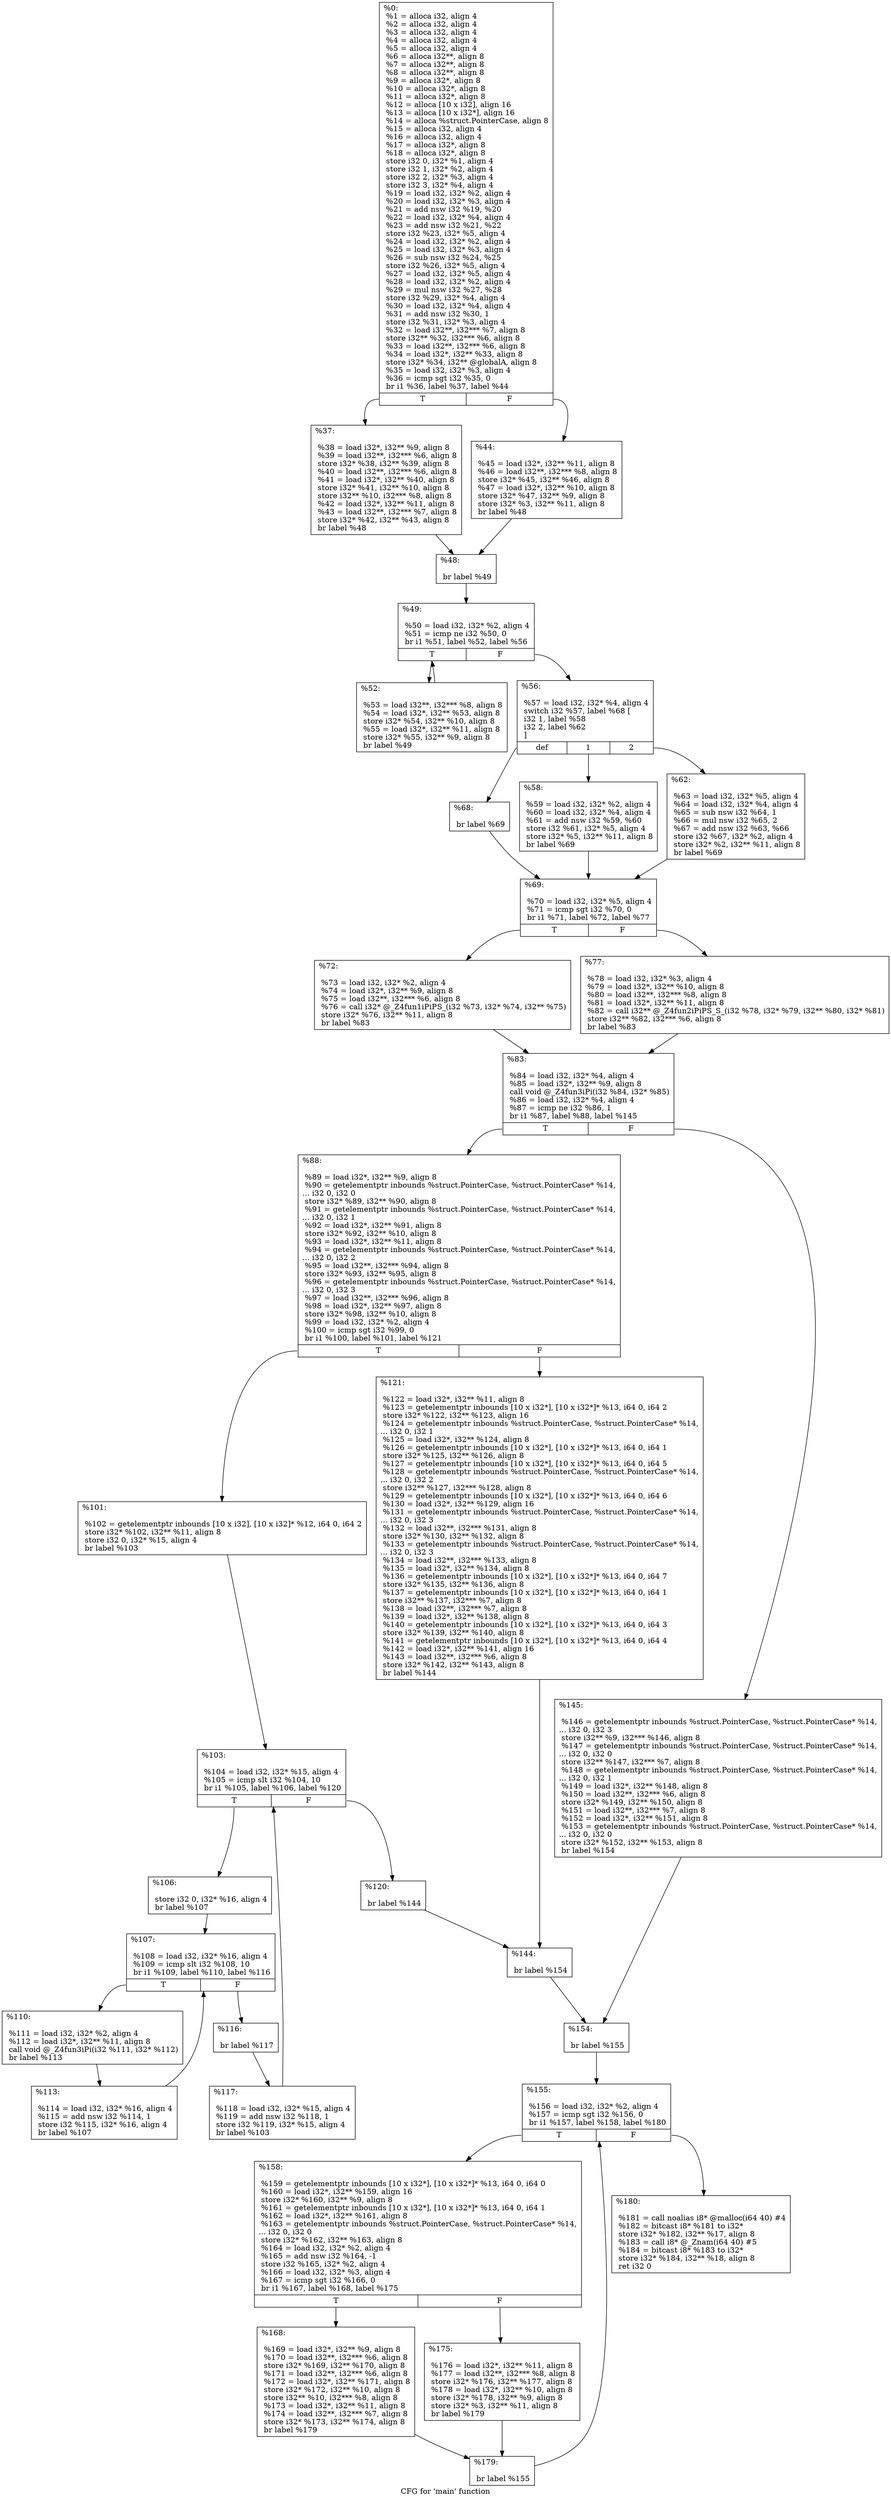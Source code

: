 digraph "CFG for 'main' function" {
	label="CFG for 'main' function";

	Node0x4177e40 [shape=record,label="{%0:\l  %1 = alloca i32, align 4\l  %2 = alloca i32, align 4\l  %3 = alloca i32, align 4\l  %4 = alloca i32, align 4\l  %5 = alloca i32, align 4\l  %6 = alloca i32**, align 8\l  %7 = alloca i32**, align 8\l  %8 = alloca i32**, align 8\l  %9 = alloca i32*, align 8\l  %10 = alloca i32*, align 8\l  %11 = alloca i32*, align 8\l  %12 = alloca [10 x i32], align 16\l  %13 = alloca [10 x i32*], align 16\l  %14 = alloca %struct.PointerCase, align 8\l  %15 = alloca i32, align 4\l  %16 = alloca i32, align 4\l  %17 = alloca i32*, align 8\l  %18 = alloca i32*, align 8\l  store i32 0, i32* %1, align 4\l  store i32 1, i32* %2, align 4\l  store i32 2, i32* %3, align 4\l  store i32 3, i32* %4, align 4\l  %19 = load i32, i32* %2, align 4\l  %20 = load i32, i32* %3, align 4\l  %21 = add nsw i32 %19, %20\l  %22 = load i32, i32* %4, align 4\l  %23 = add nsw i32 %21, %22\l  store i32 %23, i32* %5, align 4\l  %24 = load i32, i32* %2, align 4\l  %25 = load i32, i32* %3, align 4\l  %26 = sub nsw i32 %24, %25\l  store i32 %26, i32* %5, align 4\l  %27 = load i32, i32* %5, align 4\l  %28 = load i32, i32* %2, align 4\l  %29 = mul nsw i32 %27, %28\l  store i32 %29, i32* %4, align 4\l  %30 = load i32, i32* %4, align 4\l  %31 = add nsw i32 %30, 1\l  store i32 %31, i32* %3, align 4\l  %32 = load i32**, i32*** %7, align 8\l  store i32** %32, i32*** %6, align 8\l  %33 = load i32**, i32*** %6, align 8\l  %34 = load i32*, i32** %33, align 8\l  store i32* %34, i32** @globalA, align 8\l  %35 = load i32, i32* %3, align 4\l  %36 = icmp sgt i32 %35, 0\l  br i1 %36, label %37, label %44\l|{<s0>T|<s1>F}}"];
	Node0x4177e40:s0 -> Node0x4178060;
	Node0x4177e40:s1 -> Node0x4179a90;
	Node0x4178060 [shape=record,label="{%37:\l\l  %38 = load i32*, i32** %9, align 8\l  %39 = load i32**, i32*** %6, align 8\l  store i32* %38, i32** %39, align 8\l  %40 = load i32**, i32*** %6, align 8\l  %41 = load i32*, i32** %40, align 8\l  store i32* %41, i32** %10, align 8\l  store i32** %10, i32*** %8, align 8\l  %42 = load i32*, i32** %11, align 8\l  %43 = load i32**, i32*** %7, align 8\l  store i32* %42, i32** %43, align 8\l  br label %48\l}"];
	Node0x4178060 -> Node0x4179ff0;
	Node0x4179a90 [shape=record,label="{%44:\l\l  %45 = load i32*, i32** %11, align 8\l  %46 = load i32**, i32*** %8, align 8\l  store i32* %45, i32** %46, align 8\l  %47 = load i32*, i32** %10, align 8\l  store i32* %47, i32** %9, align 8\l  store i32* %3, i32** %11, align 8\l  br label %48\l}"];
	Node0x4179a90 -> Node0x4179ff0;
	Node0x4179ff0 [shape=record,label="{%48:\l\l  br label %49\l}"];
	Node0x4179ff0 -> Node0x417a3a0;
	Node0x417a3a0 [shape=record,label="{%49:\l\l  %50 = load i32, i32* %2, align 4\l  %51 = icmp ne i32 %50, 0\l  br i1 %51, label %52, label %56\l|{<s0>T|<s1>F}}"];
	Node0x417a3a0:s0 -> Node0x417a520;
	Node0x417a3a0:s1 -> Node0x417a570;
	Node0x417a520 [shape=record,label="{%52:\l\l  %53 = load i32**, i32*** %8, align 8\l  %54 = load i32*, i32** %53, align 8\l  store i32* %54, i32** %10, align 8\l  %55 = load i32*, i32** %11, align 8\l  store i32* %55, i32** %9, align 8\l  br label %49\l}"];
	Node0x417a520 -> Node0x417a3a0;
	Node0x417a570 [shape=record,label="{%56:\l\l  %57 = load i32, i32* %4, align 4\l  switch i32 %57, label %68 [\l    i32 1, label %58\l    i32 2, label %62\l  ]\l|{<s0>def|<s1>1|<s2>2}}"];
	Node0x417a570:s0 -> Node0x4192320;
	Node0x417a570:s1 -> Node0x4192370;
	Node0x417a570:s2 -> Node0x41923c0;
	Node0x4192370 [shape=record,label="{%58:\l\l  %59 = load i32, i32* %2, align 4\l  %60 = load i32, i32* %4, align 4\l  %61 = add nsw i32 %59, %60\l  store i32 %61, i32* %5, align 4\l  store i32* %5, i32** %11, align 8\l  br label %69\l}"];
	Node0x4192370 -> Node0x4192770;
	Node0x41923c0 [shape=record,label="{%62:\l\l  %63 = load i32, i32* %5, align 4\l  %64 = load i32, i32* %4, align 4\l  %65 = sub nsw i32 %64, 1\l  %66 = mul nsw i32 %65, 2\l  %67 = add nsw i32 %63, %66\l  store i32 %67, i32* %2, align 4\l  store i32* %2, i32** %11, align 8\l  br label %69\l}"];
	Node0x41923c0 -> Node0x4192770;
	Node0x4192320 [shape=record,label="{%68:\l\l  br label %69\l}"];
	Node0x4192320 -> Node0x4192770;
	Node0x4192770 [shape=record,label="{%69:\l\l  %70 = load i32, i32* %5, align 4\l  %71 = icmp sgt i32 %70, 0\l  br i1 %71, label %72, label %77\l|{<s0>T|<s1>F}}"];
	Node0x4192770:s0 -> Node0x4192f00;
	Node0x4192770:s1 -> Node0x4192f50;
	Node0x4192f00 [shape=record,label="{%72:\l\l  %73 = load i32, i32* %2, align 4\l  %74 = load i32*, i32** %9, align 8\l  %75 = load i32**, i32*** %6, align 8\l  %76 = call i32* @_Z4fun1iPiPS_(i32 %73, i32* %74, i32** %75)\l  store i32* %76, i32** %11, align 8\l  br label %83\l}"];
	Node0x4192f00 -> Node0x41932d0;
	Node0x4192f50 [shape=record,label="{%77:\l\l  %78 = load i32, i32* %3, align 4\l  %79 = load i32*, i32** %10, align 8\l  %80 = load i32**, i32*** %8, align 8\l  %81 = load i32*, i32** %11, align 8\l  %82 = call i32** @_Z4fun2iPiPS_S_(i32 %78, i32* %79, i32** %80, i32* %81)\l  store i32** %82, i32*** %6, align 8\l  br label %83\l}"];
	Node0x4192f50 -> Node0x41932d0;
	Node0x41932d0 [shape=record,label="{%83:\l\l  %84 = load i32, i32* %4, align 4\l  %85 = load i32*, i32** %9, align 8\l  call void @_Z4fun3iPi(i32 %84, i32* %85)\l  %86 = load i32, i32* %4, align 4\l  %87 = icmp ne i32 %86, 1\l  br i1 %87, label %88, label %145\l|{<s0>T|<s1>F}}"];
	Node0x41932d0:s0 -> Node0x4193980;
	Node0x41932d0:s1 -> Node0x41939d0;
	Node0x4193980 [shape=record,label="{%88:\l\l  %89 = load i32*, i32** %9, align 8\l  %90 = getelementptr inbounds %struct.PointerCase, %struct.PointerCase* %14,\l... i32 0, i32 0\l  store i32* %89, i32** %90, align 8\l  %91 = getelementptr inbounds %struct.PointerCase, %struct.PointerCase* %14,\l... i32 0, i32 1\l  %92 = load i32*, i32** %91, align 8\l  store i32* %92, i32** %10, align 8\l  %93 = load i32*, i32** %11, align 8\l  %94 = getelementptr inbounds %struct.PointerCase, %struct.PointerCase* %14,\l... i32 0, i32 2\l  %95 = load i32**, i32*** %94, align 8\l  store i32* %93, i32** %95, align 8\l  %96 = getelementptr inbounds %struct.PointerCase, %struct.PointerCase* %14,\l... i32 0, i32 3\l  %97 = load i32**, i32*** %96, align 8\l  %98 = load i32*, i32** %97, align 8\l  store i32* %98, i32** %10, align 8\l  %99 = load i32, i32* %2, align 4\l  %100 = icmp sgt i32 %99, 0\l  br i1 %100, label %101, label %121\l|{<s0>T|<s1>F}}"];
	Node0x4193980:s0 -> Node0x4194240;
	Node0x4193980:s1 -> Node0x4194290;
	Node0x4194240 [shape=record,label="{%101:\l\l  %102 = getelementptr inbounds [10 x i32], [10 x i32]* %12, i64 0, i64 2\l  store i32* %102, i32** %11, align 8\l  store i32 0, i32* %15, align 4\l  br label %103\l}"];
	Node0x4194240 -> Node0x4194510;
	Node0x4194510 [shape=record,label="{%103:\l\l  %104 = load i32, i32* %15, align 4\l  %105 = icmp slt i32 %104, 10\l  br i1 %105, label %106, label %120\l|{<s0>T|<s1>F}}"];
	Node0x4194510:s0 -> Node0x41946c0;
	Node0x4194510:s1 -> Node0x4194710;
	Node0x41946c0 [shape=record,label="{%106:\l\l  store i32 0, i32* %16, align 4\l  br label %107\l}"];
	Node0x41946c0 -> Node0x41948b0;
	Node0x41948b0 [shape=record,label="{%107:\l\l  %108 = load i32, i32* %16, align 4\l  %109 = icmp slt i32 %108, 10\l  br i1 %109, label %110, label %116\l|{<s0>T|<s1>F}}"];
	Node0x41948b0:s0 -> Node0x4194a30;
	Node0x41948b0:s1 -> Node0x4194a80;
	Node0x4194a30 [shape=record,label="{%110:\l\l  %111 = load i32, i32* %2, align 4\l  %112 = load i32*, i32** %11, align 8\l  call void @_Z4fun3iPi(i32 %111, i32* %112)\l  br label %113\l}"];
	Node0x4194a30 -> Node0x4194d50;
	Node0x4194d50 [shape=record,label="{%113:\l\l  %114 = load i32, i32* %16, align 4\l  %115 = add nsw i32 %114, 1\l  store i32 %115, i32* %16, align 4\l  br label %107\l}"];
	Node0x4194d50 -> Node0x41948b0;
	Node0x4194a80 [shape=record,label="{%116:\l\l  br label %117\l}"];
	Node0x4194a80 -> Node0x4194fb0;
	Node0x4194fb0 [shape=record,label="{%117:\l\l  %118 = load i32, i32* %15, align 4\l  %119 = add nsw i32 %118, 1\l  store i32 %119, i32* %15, align 4\l  br label %103\l}"];
	Node0x4194fb0 -> Node0x4194510;
	Node0x4194710 [shape=record,label="{%120:\l\l  br label %144\l}"];
	Node0x4194710 -> Node0x4195210;
	Node0x4194290 [shape=record,label="{%121:\l\l  %122 = load i32*, i32** %11, align 8\l  %123 = getelementptr inbounds [10 x i32*], [10 x i32*]* %13, i64 0, i64 2\l  store i32* %122, i32** %123, align 16\l  %124 = getelementptr inbounds %struct.PointerCase, %struct.PointerCase* %14,\l... i32 0, i32 1\l  %125 = load i32*, i32** %124, align 8\l  %126 = getelementptr inbounds [10 x i32*], [10 x i32*]* %13, i64 0, i64 1\l  store i32* %125, i32** %126, align 8\l  %127 = getelementptr inbounds [10 x i32*], [10 x i32*]* %13, i64 0, i64 5\l  %128 = getelementptr inbounds %struct.PointerCase, %struct.PointerCase* %14,\l... i32 0, i32 2\l  store i32** %127, i32*** %128, align 8\l  %129 = getelementptr inbounds [10 x i32*], [10 x i32*]* %13, i64 0, i64 6\l  %130 = load i32*, i32** %129, align 16\l  %131 = getelementptr inbounds %struct.PointerCase, %struct.PointerCase* %14,\l... i32 0, i32 3\l  %132 = load i32**, i32*** %131, align 8\l  store i32* %130, i32** %132, align 8\l  %133 = getelementptr inbounds %struct.PointerCase, %struct.PointerCase* %14,\l... i32 0, i32 3\l  %134 = load i32**, i32*** %133, align 8\l  %135 = load i32*, i32** %134, align 8\l  %136 = getelementptr inbounds [10 x i32*], [10 x i32*]* %13, i64 0, i64 7\l  store i32* %135, i32** %136, align 8\l  %137 = getelementptr inbounds [10 x i32*], [10 x i32*]* %13, i64 0, i64 1\l  store i32** %137, i32*** %7, align 8\l  %138 = load i32**, i32*** %7, align 8\l  %139 = load i32*, i32** %138, align 8\l  %140 = getelementptr inbounds [10 x i32*], [10 x i32*]* %13, i64 0, i64 3\l  store i32* %139, i32** %140, align 8\l  %141 = getelementptr inbounds [10 x i32*], [10 x i32*]* %13, i64 0, i64 4\l  %142 = load i32*, i32** %141, align 16\l  %143 = load i32**, i32*** %6, align 8\l  store i32* %142, i32** %143, align 8\l  br label %144\l}"];
	Node0x4194290 -> Node0x4195210;
	Node0x4195210 [shape=record,label="{%144:\l\l  br label %154\l}"];
	Node0x4195210 -> Node0x4196730;
	Node0x41939d0 [shape=record,label="{%145:\l\l  %146 = getelementptr inbounds %struct.PointerCase, %struct.PointerCase* %14,\l... i32 0, i32 3\l  store i32** %9, i32*** %146, align 8\l  %147 = getelementptr inbounds %struct.PointerCase, %struct.PointerCase* %14,\l... i32 0, i32 0\l  store i32** %147, i32*** %7, align 8\l  %148 = getelementptr inbounds %struct.PointerCase, %struct.PointerCase* %14,\l... i32 0, i32 1\l  %149 = load i32*, i32** %148, align 8\l  %150 = load i32**, i32*** %6, align 8\l  store i32* %149, i32** %150, align 8\l  %151 = load i32**, i32*** %7, align 8\l  %152 = load i32*, i32** %151, align 8\l  %153 = getelementptr inbounds %struct.PointerCase, %struct.PointerCase* %14,\l... i32 0, i32 0\l  store i32* %152, i32** %153, align 8\l  br label %154\l}"];
	Node0x41939d0 -> Node0x4196730;
	Node0x4196730 [shape=record,label="{%154:\l\l  br label %155\l}"];
	Node0x4196730 -> Node0x4196e40;
	Node0x4196e40 [shape=record,label="{%155:\l\l  %156 = load i32, i32* %2, align 4\l  %157 = icmp sgt i32 %156, 0\l  br i1 %157, label %158, label %180\l|{<s0>T|<s1>F}}"];
	Node0x4196e40:s0 -> Node0x4196fc0;
	Node0x4196e40:s1 -> Node0x4197010;
	Node0x4196fc0 [shape=record,label="{%158:\l\l  %159 = getelementptr inbounds [10 x i32*], [10 x i32*]* %13, i64 0, i64 0\l  %160 = load i32*, i32** %159, align 16\l  store i32* %160, i32** %9, align 8\l  %161 = getelementptr inbounds [10 x i32*], [10 x i32*]* %13, i64 0, i64 1\l  %162 = load i32*, i32** %161, align 8\l  %163 = getelementptr inbounds %struct.PointerCase, %struct.PointerCase* %14,\l... i32 0, i32 0\l  store i32* %162, i32** %163, align 8\l  %164 = load i32, i32* %2, align 4\l  %165 = add nsw i32 %164, -1\l  store i32 %165, i32* %2, align 4\l  %166 = load i32, i32* %3, align 4\l  %167 = icmp sgt i32 %166, 0\l  br i1 %167, label %168, label %175\l|{<s0>T|<s1>F}}"];
	Node0x4196fc0:s0 -> Node0x41976b0;
	Node0x4196fc0:s1 -> Node0x4197700;
	Node0x41976b0 [shape=record,label="{%168:\l\l  %169 = load i32*, i32** %9, align 8\l  %170 = load i32**, i32*** %6, align 8\l  store i32* %169, i32** %170, align 8\l  %171 = load i32**, i32*** %6, align 8\l  %172 = load i32*, i32** %171, align 8\l  store i32* %172, i32** %10, align 8\l  store i32** %10, i32*** %8, align 8\l  %173 = load i32*, i32** %11, align 8\l  %174 = load i32**, i32*** %7, align 8\l  store i32* %173, i32** %174, align 8\l  br label %179\l}"];
	Node0x41976b0 -> Node0x4197c60;
	Node0x4197700 [shape=record,label="{%175:\l\l  %176 = load i32*, i32** %11, align 8\l  %177 = load i32**, i32*** %8, align 8\l  store i32* %176, i32** %177, align 8\l  %178 = load i32*, i32** %10, align 8\l  store i32* %178, i32** %9, align 8\l  store i32* %3, i32** %11, align 8\l  br label %179\l}"];
	Node0x4197700 -> Node0x4197c60;
	Node0x4197c60 [shape=record,label="{%179:\l\l  br label %155\l}"];
	Node0x4197c60 -> Node0x4196e40;
	Node0x4197010 [shape=record,label="{%180:\l\l  %181 = call noalias i8* @malloc(i64 40) #4\l  %182 = bitcast i8* %181 to i32*\l  store i32* %182, i32** %17, align 8\l  %183 = call i8* @_Znam(i64 40) #5\l  %184 = bitcast i8* %183 to i32*\l  store i32* %184, i32** %18, align 8\l  ret i32 0\l}"];
}
